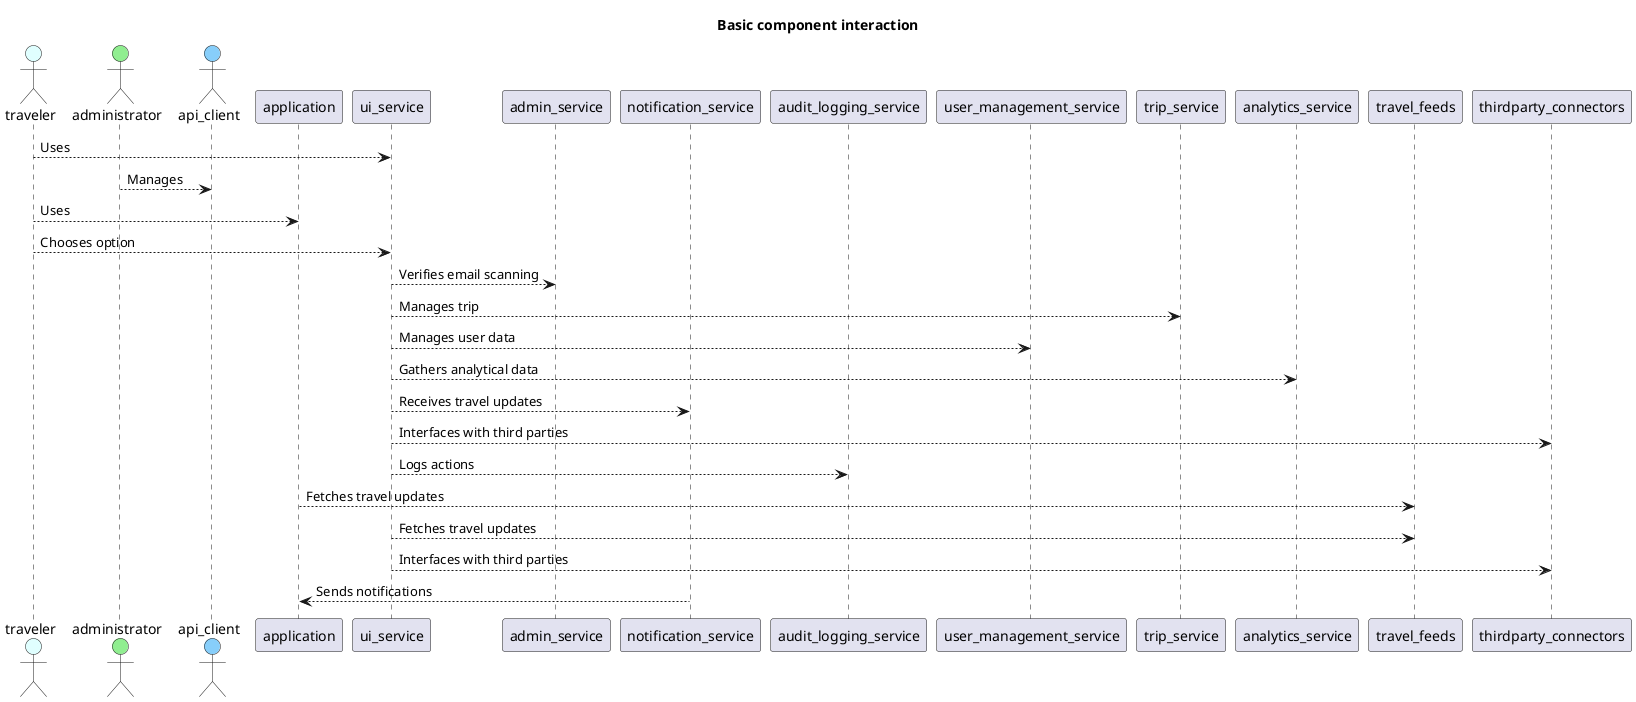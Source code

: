 @startuml UseCaseDiagram
!define ICONURL https://plantuml.com/gicon/
!define TRAVELLER traveler
!define ADMINISTRATOR administrator
!define API_CLIENT api_client
!define APPLICATION application
!define UI_SERVICE ui_service
!define ADMIN_SERVICE admin_service
!define NOTIFICATION_SERVICE notification_service
!define AUDIT_LOGGING_SERVICE audit_logging_service
!define USER_MANAGEMENT_SERVICE user_management_service
!define TRIP_SERVICE trip_service
!define ANALYTICS_SERVICE analytics_service
!define TRAVEL_FEEDS travel_feeds
!define THIRD_PARTY_CONNECTORS thirdparty_connectors

!define EMAIL email
!define PNR pnr
!define BOOKING_ID booking_id

title "Basic component interaction"
actor TRAVELLER as TRAVELLER #LightCyan
actor ADMINISTRATOR as ADMINISTRATOR #LightGreen
actor API_CLIENT as API_CLIENT #LightSkyBlue

participant APPLICATION as APPLICATION
participant UI_SERVICE as UI_SERVICE
participant ADMIN_SERVICE as ADMIN_SERVICE
participant NOTIFICATION_SERVICE as NOTIFICATION_SERVICE
participant AUDIT_LOGGING_SERVICE as AUDIT_LOGGING_SERVICE
participant USER_MANAGEMENT_SERVICE as USER_MANAGEMENT_SERVICE
participant TRIP_SERVICE as TRIP_SERVICE
participant ANALYTICS_SERVICE as ANALYTICS_SERVICE
participant TRAVEL_FEEDS as TRAVEL_FEEDS
participant THIRD_PARTY_CONNECTORS as THIRD_PARTY_CONNECTORS

TRAVELLER --> UI_SERVICE : Uses
ADMINISTRATOR --> API_CLIENT : Manages
TRAVELLER --> APPLICATION : Uses
TRAVELLER --> UI_SERVICE : Chooses option
UI_SERVICE --> ADMIN_SERVICE : Verifies email scanning
UI_SERVICE --> TRIP_SERVICE : Manages trip
UI_SERVICE --> USER_MANAGEMENT_SERVICE : Manages user data
UI_SERVICE --> ANALYTICS_SERVICE : Gathers analytical data
UI_SERVICE --> NOTIFICATION_SERVICE : Receives travel updates
UI_SERVICE --> THIRD_PARTY_CONNECTORS : Interfaces with third parties

UI_SERVICE --> AUDIT_LOGGING_SERVICE : Logs actions
APPLICATION --> TRAVEL_FEEDS : Fetches travel updates
UI_SERVICE --> TRAVEL_FEEDS : Fetches travel updates
UI_SERVICE --> THIRD_PARTY_CONNECTORS : Interfaces with third parties
NOTIFICATION_SERVICE --> APPLICATION: Sends notifications







@enduml